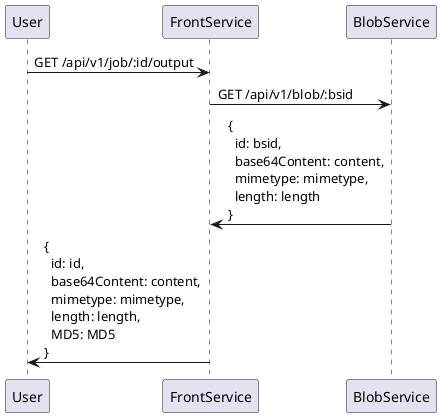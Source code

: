 @startuml
User -> FrontService: GET /api/v1/job/:id/output
FrontService -> BlobService: GET /api/v1/blob/:bsid
BlobService -> FrontService: {\n  id: bsid,\n  base64Content: content,\n  mimetype: mimetype,\n  length: length\n}
FrontService -> User: {\n  id: id,\n  base64Content: content,\n  mimetype: mimetype,\n  length: length,\n  MD5: MD5\n}
@enduml